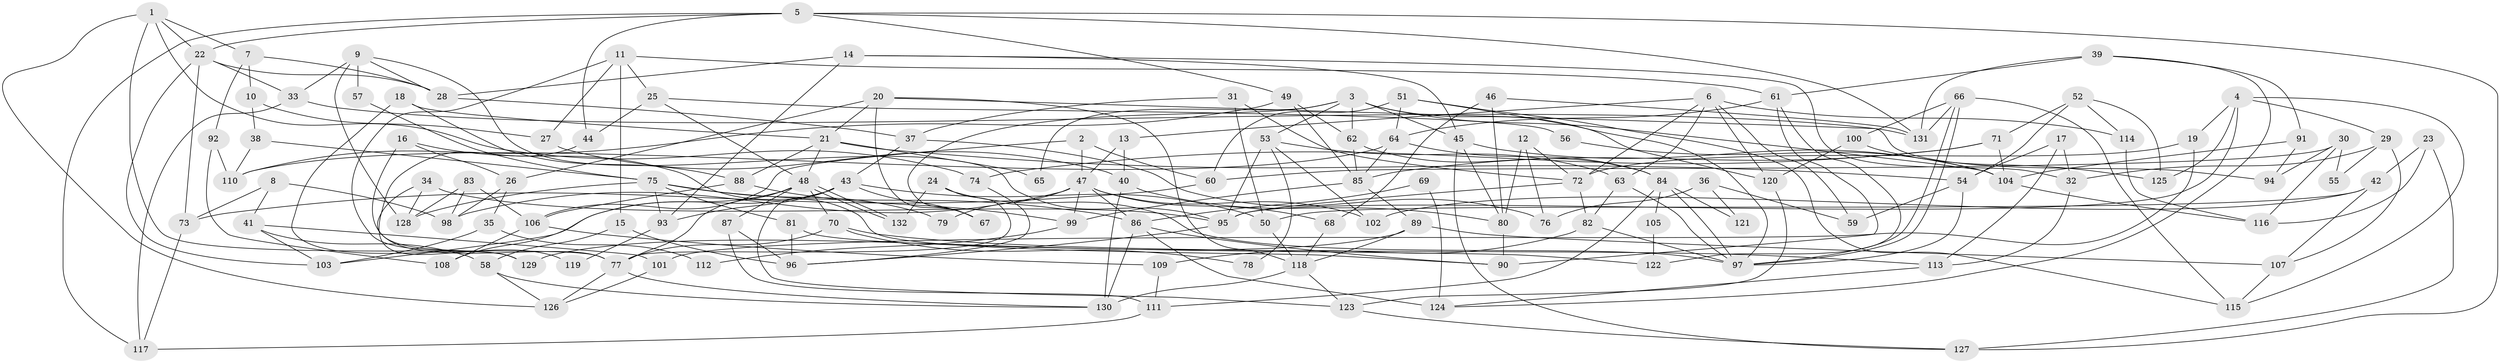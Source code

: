 // coarse degree distribution, {6: 0.06521739130434782, 3: 0.25, 4: 0.2608695652173913, 5: 0.22826086956521738, 2: 0.09782608695652174, 9: 0.010869565217391304, 12: 0.010869565217391304, 10: 0.010869565217391304, 7: 0.021739130434782608, 8: 0.03260869565217391, 13: 0.010869565217391304}
// Generated by graph-tools (version 1.1) at 2025/52/03/04/25 21:52:55]
// undirected, 132 vertices, 264 edges
graph export_dot {
graph [start="1"]
  node [color=gray90,style=filled];
  1;
  2;
  3;
  4;
  5;
  6;
  7;
  8;
  9;
  10;
  11;
  12;
  13;
  14;
  15;
  16;
  17;
  18;
  19;
  20;
  21;
  22;
  23;
  24;
  25;
  26;
  27;
  28;
  29;
  30;
  31;
  32;
  33;
  34;
  35;
  36;
  37;
  38;
  39;
  40;
  41;
  42;
  43;
  44;
  45;
  46;
  47;
  48;
  49;
  50;
  51;
  52;
  53;
  54;
  55;
  56;
  57;
  58;
  59;
  60;
  61;
  62;
  63;
  64;
  65;
  66;
  67;
  68;
  69;
  70;
  71;
  72;
  73;
  74;
  75;
  76;
  77;
  78;
  79;
  80;
  81;
  82;
  83;
  84;
  85;
  86;
  87;
  88;
  89;
  90;
  91;
  92;
  93;
  94;
  95;
  96;
  97;
  98;
  99;
  100;
  101;
  102;
  103;
  104;
  105;
  106;
  107;
  108;
  109;
  110;
  111;
  112;
  113;
  114;
  115;
  116;
  117;
  118;
  119;
  120;
  121;
  122;
  123;
  124;
  125;
  126;
  127;
  128;
  129;
  130;
  131;
  132;
  1 -- 22;
  1 -- 77;
  1 -- 7;
  1 -- 74;
  1 -- 126;
  2 -- 60;
  2 -- 106;
  2 -- 47;
  3 -- 67;
  3 -- 45;
  3 -- 53;
  3 -- 62;
  3 -- 65;
  3 -- 104;
  3 -- 120;
  4 -- 19;
  4 -- 29;
  4 -- 95;
  4 -- 115;
  4 -- 125;
  5 -- 127;
  5 -- 49;
  5 -- 22;
  5 -- 44;
  5 -- 117;
  5 -- 131;
  6 -- 120;
  6 -- 63;
  6 -- 13;
  6 -- 59;
  6 -- 72;
  6 -- 114;
  7 -- 28;
  7 -- 10;
  7 -- 92;
  8 -- 98;
  8 -- 73;
  8 -- 41;
  9 -- 33;
  9 -- 95;
  9 -- 28;
  9 -- 57;
  9 -- 128;
  10 -- 38;
  10 -- 27;
  11 -- 129;
  11 -- 15;
  11 -- 25;
  11 -- 27;
  11 -- 61;
  12 -- 72;
  12 -- 80;
  12 -- 76;
  13 -- 47;
  13 -- 40;
  14 -- 45;
  14 -- 28;
  14 -- 32;
  14 -- 93;
  15 -- 96;
  15 -- 58;
  16 -- 77;
  16 -- 90;
  16 -- 26;
  17 -- 54;
  17 -- 32;
  17 -- 113;
  18 -- 129;
  18 -- 21;
  18 -- 88;
  19 -- 72;
  19 -- 101;
  20 -- 118;
  20 -- 21;
  20 -- 26;
  20 -- 67;
  20 -- 94;
  21 -- 48;
  21 -- 88;
  21 -- 54;
  21 -- 65;
  22 -- 33;
  22 -- 28;
  22 -- 73;
  22 -- 103;
  23 -- 42;
  23 -- 127;
  23 -- 116;
  24 -- 77;
  24 -- 97;
  24 -- 132;
  25 -- 48;
  25 -- 44;
  25 -- 56;
  26 -- 35;
  26 -- 98;
  27 -- 40;
  28 -- 37;
  29 -- 107;
  29 -- 32;
  29 -- 55;
  30 -- 60;
  30 -- 116;
  30 -- 55;
  30 -- 94;
  31 -- 37;
  31 -- 72;
  31 -- 50;
  32 -- 113;
  33 -- 131;
  33 -- 117;
  34 -- 128;
  34 -- 95;
  34 -- 129;
  35 -- 103;
  35 -- 112;
  36 -- 59;
  36 -- 76;
  36 -- 121;
  37 -- 43;
  37 -- 76;
  38 -- 110;
  38 -- 75;
  39 -- 131;
  39 -- 124;
  39 -- 61;
  39 -- 91;
  40 -- 80;
  40 -- 130;
  41 -- 103;
  41 -- 58;
  41 -- 101;
  42 -- 102;
  42 -- 50;
  42 -- 107;
  43 -- 93;
  43 -- 50;
  43 -- 67;
  43 -- 103;
  43 -- 123;
  44 -- 119;
  45 -- 80;
  45 -- 104;
  45 -- 127;
  46 -- 131;
  46 -- 68;
  46 -- 80;
  47 -- 86;
  47 -- 68;
  47 -- 79;
  47 -- 98;
  47 -- 99;
  47 -- 102;
  48 -- 77;
  48 -- 132;
  48 -- 132;
  48 -- 70;
  48 -- 87;
  48 -- 108;
  49 -- 85;
  49 -- 62;
  49 -- 110;
  50 -- 118;
  51 -- 64;
  51 -- 97;
  51 -- 60;
  51 -- 115;
  52 -- 54;
  52 -- 114;
  52 -- 71;
  52 -- 125;
  53 -- 63;
  53 -- 78;
  53 -- 95;
  53 -- 102;
  54 -- 97;
  54 -- 59;
  56 -- 104;
  57 -- 75;
  58 -- 130;
  58 -- 126;
  60 -- 73;
  61 -- 64;
  61 -- 90;
  61 -- 122;
  62 -- 85;
  62 -- 84;
  63 -- 97;
  63 -- 82;
  64 -- 85;
  64 -- 84;
  64 -- 110;
  66 -- 115;
  66 -- 97;
  66 -- 97;
  66 -- 100;
  66 -- 131;
  68 -- 118;
  69 -- 86;
  69 -- 124;
  70 -- 77;
  70 -- 78;
  70 -- 113;
  71 -- 104;
  71 -- 74;
  71 -- 85;
  72 -- 95;
  72 -- 82;
  73 -- 117;
  74 -- 96;
  75 -- 86;
  75 -- 128;
  75 -- 79;
  75 -- 81;
  75 -- 93;
  77 -- 130;
  77 -- 126;
  80 -- 90;
  81 -- 96;
  81 -- 122;
  82 -- 97;
  82 -- 109;
  83 -- 98;
  83 -- 106;
  83 -- 128;
  84 -- 97;
  84 -- 105;
  84 -- 111;
  84 -- 121;
  85 -- 99;
  85 -- 89;
  86 -- 130;
  86 -- 90;
  86 -- 124;
  87 -- 96;
  87 -- 111;
  88 -- 106;
  88 -- 99;
  89 -- 107;
  89 -- 118;
  89 -- 129;
  91 -- 94;
  91 -- 104;
  92 -- 110;
  92 -- 108;
  93 -- 119;
  95 -- 96;
  99 -- 112;
  100 -- 125;
  100 -- 120;
  101 -- 126;
  104 -- 116;
  105 -- 122;
  106 -- 108;
  106 -- 109;
  107 -- 115;
  109 -- 111;
  111 -- 117;
  113 -- 124;
  114 -- 116;
  118 -- 123;
  118 -- 130;
  120 -- 123;
  123 -- 127;
}
